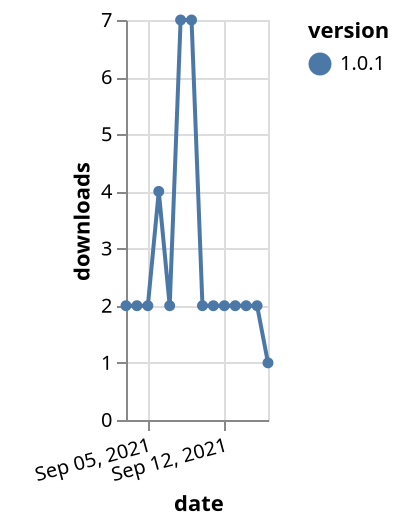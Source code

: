 {"$schema": "https://vega.github.io/schema/vega-lite/v5.json", "description": "A simple bar chart with embedded data.", "data": {"values": [{"date": "2021-09-03", "total": 3062, "delta": 2, "version": "1.0.1"}, {"date": "2021-09-04", "total": 3064, "delta": 2, "version": "1.0.1"}, {"date": "2021-09-05", "total": 3066, "delta": 2, "version": "1.0.1"}, {"date": "2021-09-06", "total": 3070, "delta": 4, "version": "1.0.1"}, {"date": "2021-09-07", "total": 3072, "delta": 2, "version": "1.0.1"}, {"date": "2021-09-08", "total": 3079, "delta": 7, "version": "1.0.1"}, {"date": "2021-09-09", "total": 3086, "delta": 7, "version": "1.0.1"}, {"date": "2021-09-10", "total": 3088, "delta": 2, "version": "1.0.1"}, {"date": "2021-09-11", "total": 3090, "delta": 2, "version": "1.0.1"}, {"date": "2021-09-12", "total": 3092, "delta": 2, "version": "1.0.1"}, {"date": "2021-09-13", "total": 3094, "delta": 2, "version": "1.0.1"}, {"date": "2021-09-14", "total": 3096, "delta": 2, "version": "1.0.1"}, {"date": "2021-09-15", "total": 3098, "delta": 2, "version": "1.0.1"}, {"date": "2021-09-16", "total": 3099, "delta": 1, "version": "1.0.1"}]}, "width": "container", "mark": {"type": "line", "point": {"filled": true}}, "encoding": {"x": {"field": "date", "type": "temporal", "timeUnit": "yearmonthdate", "title": "date", "axis": {"labelAngle": -15}}, "y": {"field": "delta", "type": "quantitative", "title": "downloads"}, "color": {"field": "version", "type": "nominal"}, "tooltip": {"field": "delta"}}}